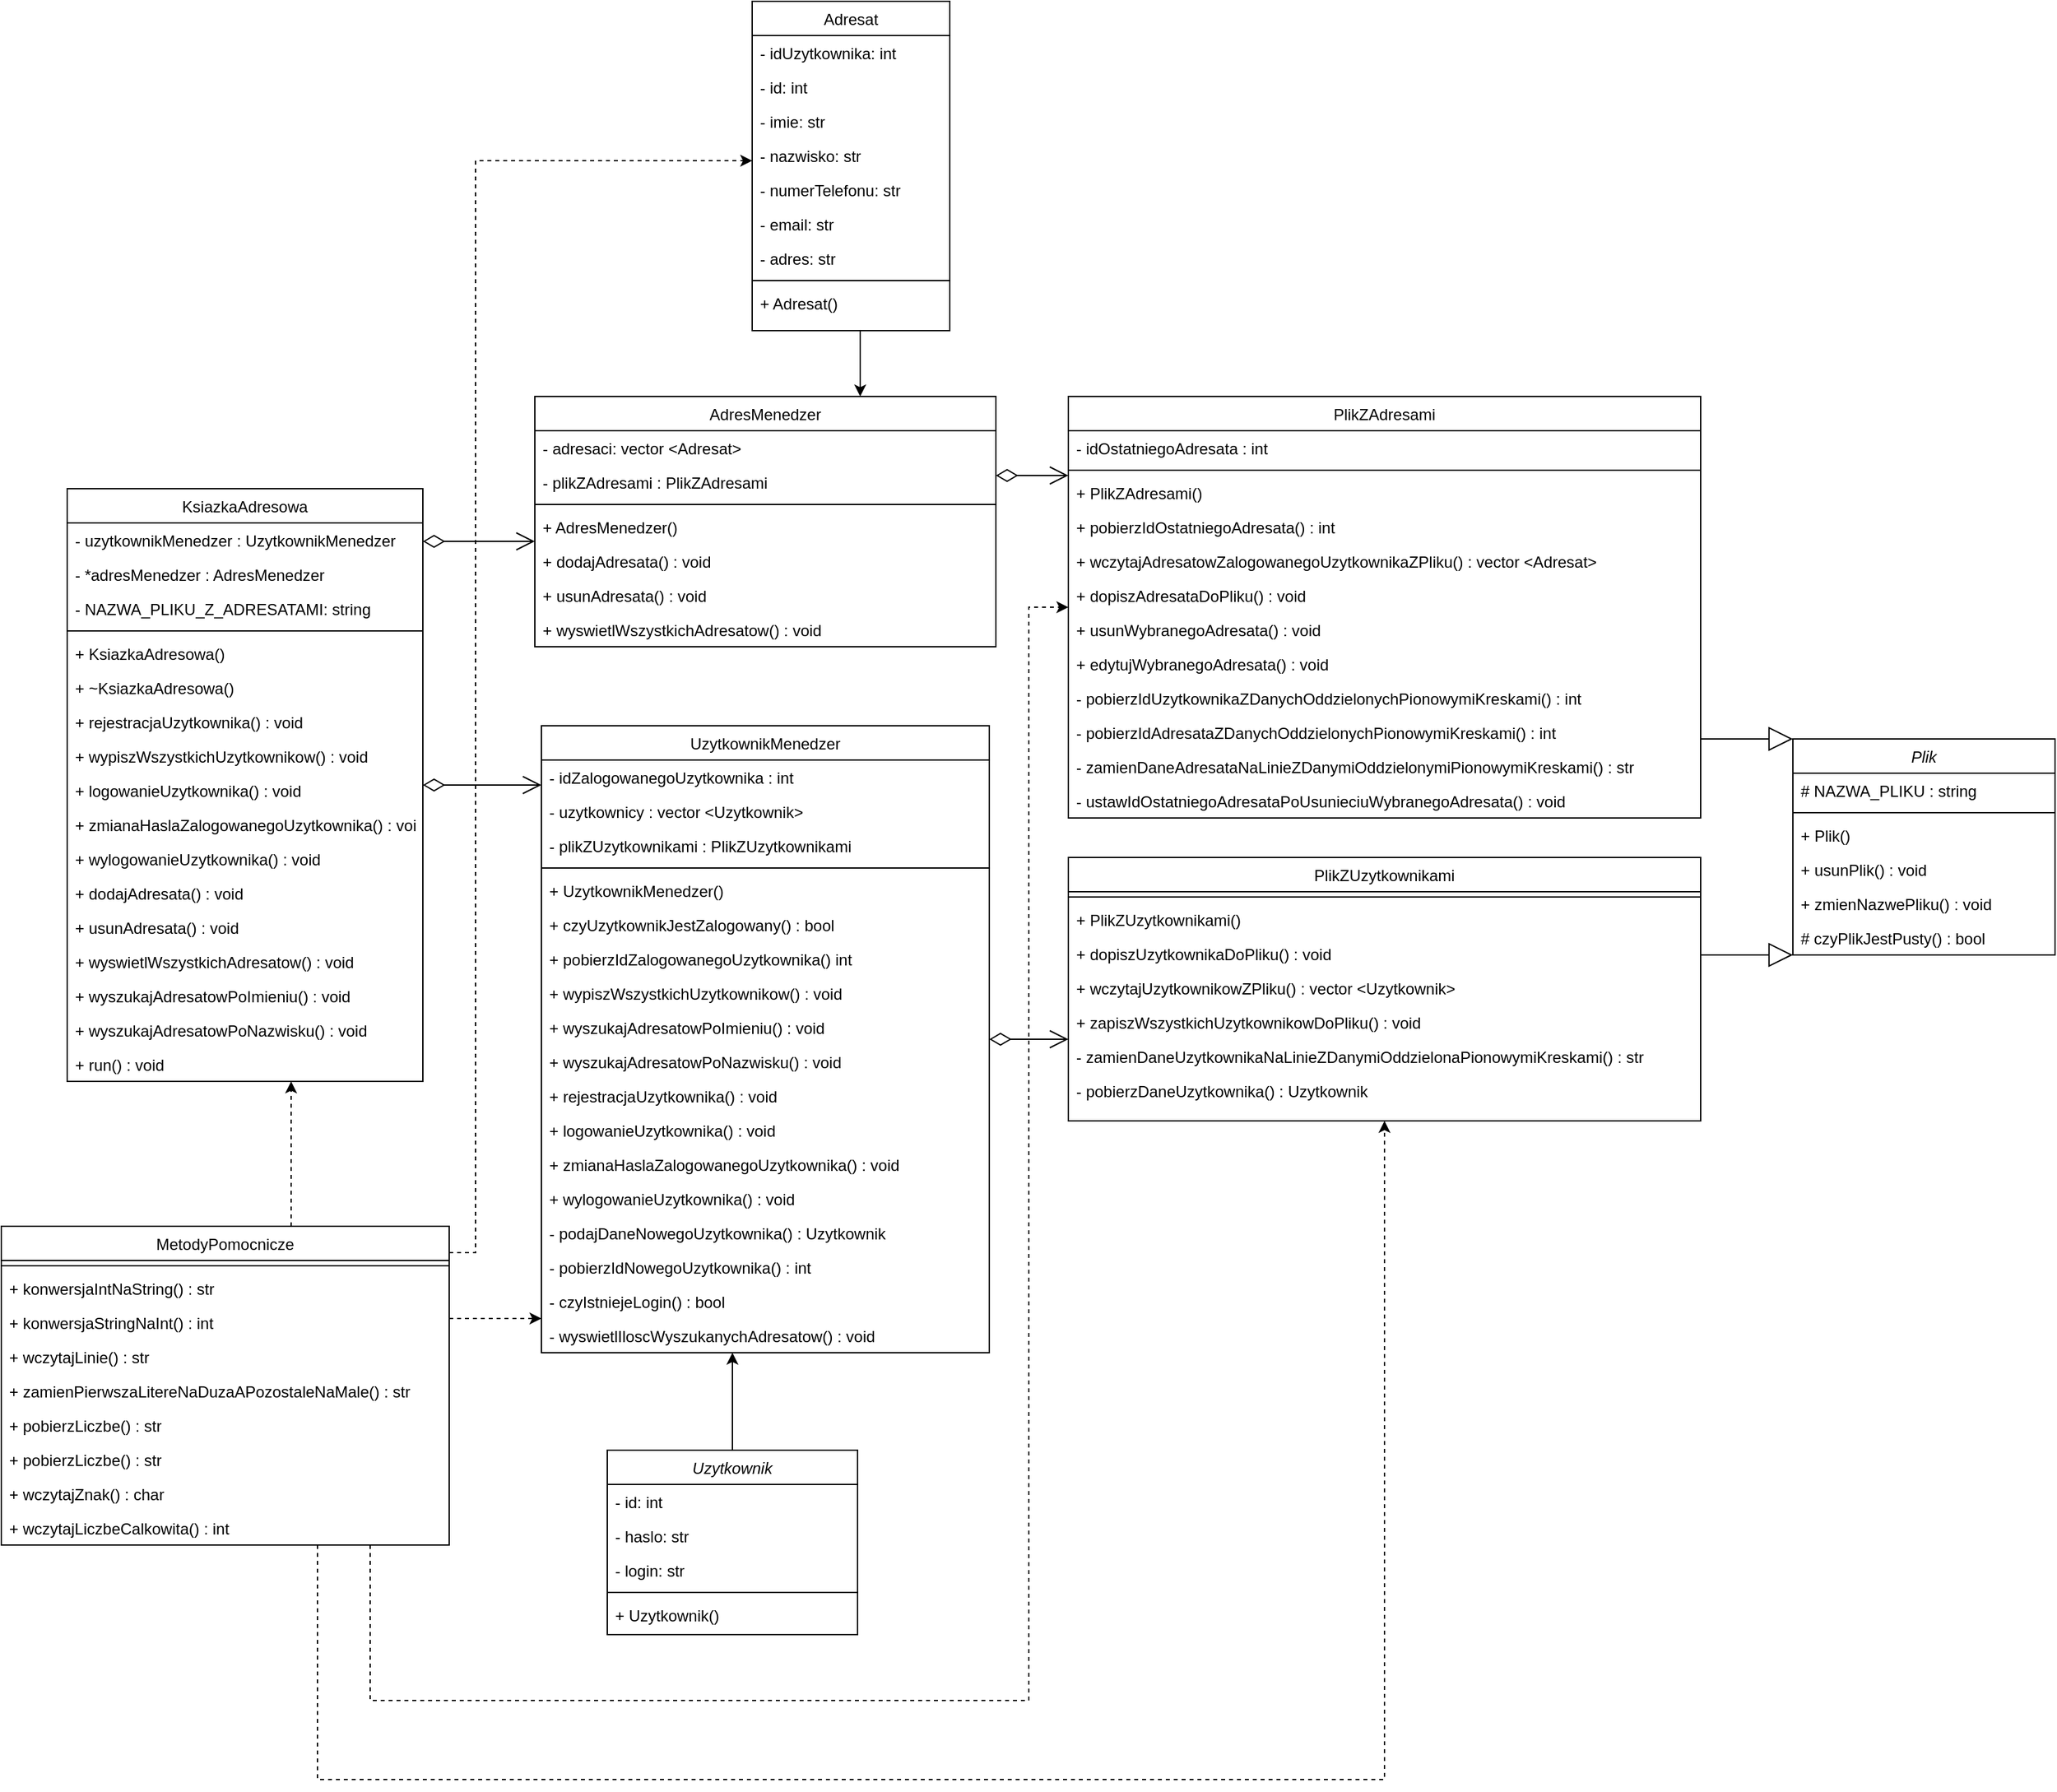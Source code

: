 <mxfile version="14.5.1" type="device"><diagram id="C5RBs43oDa-KdzZeNtuy" name="Page-1"><mxGraphModel dx="2374" dy="1174" grid="1" gridSize="10" guides="1" tooltips="1" connect="1" arrows="1" fold="1" page="1" pageScale="1" pageWidth="827" pageHeight="1169" math="0" shadow="0"><root><mxCell id="WIyWlLk6GJQsqaUBKTNV-0"/><mxCell id="WIyWlLk6GJQsqaUBKTNV-1" parent="WIyWlLk6GJQsqaUBKTNV-0"/><mxCell id="Km6GN2E5LRRyEJvWhzkC-21" value="UzytkownikMenedzer" style="swimlane;fontStyle=0;align=center;verticalAlign=top;childLayout=stackLayout;horizontal=1;startSize=26;horizontalStack=0;resizeParent=1;resizeLast=0;collapsible=1;marginBottom=0;rounded=0;shadow=0;strokeWidth=1;" parent="WIyWlLk6GJQsqaUBKTNV-1" vertex="1"><mxGeometry x="430" y="610" width="340" height="476" as="geometry"><mxRectangle x="230" y="140" width="160" height="26" as="alternateBounds"/></mxGeometry></mxCell><mxCell id="zkfFHV4jXpPFQw0GAbJ--1" value="- idZalogowanegoUzytkownika : int" style="text;align=left;verticalAlign=top;spacingLeft=4;spacingRight=4;overflow=hidden;rotatable=0;points=[[0,0.5],[1,0.5]];portConstraint=eastwest;" parent="Km6GN2E5LRRyEJvWhzkC-21" vertex="1"><mxGeometry y="26" width="340" height="26" as="geometry"/></mxCell><mxCell id="1iRT-LBFTpvdfOVooM7u-1" value="- uzytkownicy : vector &lt;Uzytkownik&gt;" style="text;align=left;verticalAlign=top;spacingLeft=4;spacingRight=4;overflow=hidden;rotatable=0;points=[[0,0.5],[1,0.5]];portConstraint=eastwest;rounded=0;shadow=0;html=0;" parent="Km6GN2E5LRRyEJvWhzkC-21" vertex="1"><mxGeometry y="52" width="340" height="26" as="geometry"/></mxCell><mxCell id="zkfFHV4jXpPFQw0GAbJ--3" value="- plikZUzytkownikami : PlikZUzytkownikami" style="text;align=left;verticalAlign=top;spacingLeft=4;spacingRight=4;overflow=hidden;rotatable=0;points=[[0,0.5],[1,0.5]];portConstraint=eastwest;rounded=0;shadow=0;html=0;" parent="Km6GN2E5LRRyEJvWhzkC-21" vertex="1"><mxGeometry y="78" width="340" height="26" as="geometry"/></mxCell><mxCell id="Km6GN2E5LRRyEJvWhzkC-25" value="" style="line;html=1;strokeWidth=1;align=left;verticalAlign=middle;spacingTop=-1;spacingLeft=3;spacingRight=3;rotatable=0;labelPosition=right;points=[];portConstraint=eastwest;" parent="Km6GN2E5LRRyEJvWhzkC-21" vertex="1"><mxGeometry y="104" width="340" height="8" as="geometry"/></mxCell><mxCell id="Lunw7o1wAbz_3K__9c-h-93" value="+ UzytkownikMenedzer()" style="text;align=left;verticalAlign=top;spacingLeft=4;spacingRight=4;overflow=hidden;rotatable=0;points=[[0,0.5],[1,0.5]];portConstraint=eastwest;" parent="Km6GN2E5LRRyEJvWhzkC-21" vertex="1"><mxGeometry y="112" width="340" height="26" as="geometry"/></mxCell><mxCell id="zkfFHV4jXpPFQw0GAbJ--5" value="+ czyUzytkownikJestZalogowany() : bool" style="text;align=left;verticalAlign=top;spacingLeft=4;spacingRight=4;overflow=hidden;rotatable=0;points=[[0,0.5],[1,0.5]];portConstraint=eastwest;" parent="Km6GN2E5LRRyEJvWhzkC-21" vertex="1"><mxGeometry y="138" width="340" height="26" as="geometry"/></mxCell><mxCell id="1iRT-LBFTpvdfOVooM7u-2" value="+ pobierzIdZalogowanegoUzytkownika() int" style="text;align=left;verticalAlign=top;spacingLeft=4;spacingRight=4;overflow=hidden;rotatable=0;points=[[0,0.5],[1,0.5]];portConstraint=eastwest;" parent="Km6GN2E5LRRyEJvWhzkC-21" vertex="1"><mxGeometry y="164" width="340" height="26" as="geometry"/></mxCell><mxCell id="Km6GN2E5LRRyEJvWhzkC-59" value="+ wypiszWszystkichUzytkownikow() : void" style="text;align=left;verticalAlign=top;spacingLeft=4;spacingRight=4;overflow=hidden;rotatable=0;points=[[0,0.5],[1,0.5]];portConstraint=eastwest;" parent="Km6GN2E5LRRyEJvWhzkC-21" vertex="1"><mxGeometry y="190" width="340" height="26" as="geometry"/></mxCell><mxCell id="kF9rCn7VRO3n5LcqnvVD-11" value="+ wyszukajAdresatowPoImieniu() : void" style="text;align=left;verticalAlign=top;spacingLeft=4;spacingRight=4;overflow=hidden;rotatable=0;points=[[0,0.5],[1,0.5]];portConstraint=eastwest;" parent="Km6GN2E5LRRyEJvWhzkC-21" vertex="1"><mxGeometry y="216" width="340" height="26" as="geometry"/></mxCell><mxCell id="kF9rCn7VRO3n5LcqnvVD-12" value="+ wyszukajAdresatowPoNazwisku() : void" style="text;align=left;verticalAlign=top;spacingLeft=4;spacingRight=4;overflow=hidden;rotatable=0;points=[[0,0.5],[1,0.5]];portConstraint=eastwest;" parent="Km6GN2E5LRRyEJvWhzkC-21" vertex="1"><mxGeometry y="242" width="340" height="26" as="geometry"/></mxCell><mxCell id="Lunw7o1wAbz_3K__9c-h-12" value="+ rejestracjaUzytkownika() : void" style="text;align=left;verticalAlign=top;spacingLeft=4;spacingRight=4;overflow=hidden;rotatable=0;points=[[0,0.5],[1,0.5]];portConstraint=eastwest;" parent="Km6GN2E5LRRyEJvWhzkC-21" vertex="1"><mxGeometry y="268" width="340" height="26" as="geometry"/></mxCell><mxCell id="Lunw7o1wAbz_3K__9c-h-13" value="+ logowanieUzytkownika() : void" style="text;align=left;verticalAlign=top;spacingLeft=4;spacingRight=4;overflow=hidden;rotatable=0;points=[[0,0.5],[1,0.5]];portConstraint=eastwest;" parent="Km6GN2E5LRRyEJvWhzkC-21" vertex="1"><mxGeometry y="294" width="340" height="26" as="geometry"/></mxCell><mxCell id="Lunw7o1wAbz_3K__9c-h-14" value="+ zmianaHaslaZalogowanegoUzytkownika() : void" style="text;align=left;verticalAlign=top;spacingLeft=4;spacingRight=4;overflow=hidden;rotatable=0;points=[[0,0.5],[1,0.5]];portConstraint=eastwest;" parent="Km6GN2E5LRRyEJvWhzkC-21" vertex="1"><mxGeometry y="320" width="340" height="26" as="geometry"/></mxCell><mxCell id="kF9rCn7VRO3n5LcqnvVD-8" value="+ wylogowanieUzytkownika() : void" style="text;align=left;verticalAlign=top;spacingLeft=4;spacingRight=4;overflow=hidden;rotatable=0;points=[[0,0.5],[1,0.5]];portConstraint=eastwest;" parent="Km6GN2E5LRRyEJvWhzkC-21" vertex="1"><mxGeometry y="346" width="340" height="26" as="geometry"/></mxCell><mxCell id="Km6GN2E5LRRyEJvWhzkC-12" value="- podajDaneNowegoUzytkownika() : Uzytkownik" style="text;align=left;verticalAlign=top;spacingLeft=4;spacingRight=4;overflow=hidden;rotatable=0;points=[[0,0.5],[1,0.5]];portConstraint=eastwest;" parent="Km6GN2E5LRRyEJvWhzkC-21" vertex="1"><mxGeometry y="372" width="340" height="26" as="geometry"/></mxCell><mxCell id="Km6GN2E5LRRyEJvWhzkC-13" value="- pobierzIdNowegoUzytkownika() : int" style="text;align=left;verticalAlign=top;spacingLeft=4;spacingRight=4;overflow=hidden;rotatable=0;points=[[0,0.5],[1,0.5]];portConstraint=eastwest;" parent="Km6GN2E5LRRyEJvWhzkC-21" vertex="1"><mxGeometry y="398" width="340" height="26" as="geometry"/></mxCell><mxCell id="kF9rCn7VRO3n5LcqnvVD-13" value="- czyIstniejeLogin() : bool" style="text;align=left;verticalAlign=top;spacingLeft=4;spacingRight=4;overflow=hidden;rotatable=0;points=[[0,0.5],[1,0.5]];portConstraint=eastwest;" parent="Km6GN2E5LRRyEJvWhzkC-21" vertex="1"><mxGeometry y="424" width="340" height="26" as="geometry"/></mxCell><mxCell id="Km6GN2E5LRRyEJvWhzkC-15" value="- wyswietlIloscWyszukanychAdresatow() : void" style="text;align=left;verticalAlign=top;spacingLeft=4;spacingRight=4;overflow=hidden;rotatable=0;points=[[0,0.5],[1,0.5]];portConstraint=eastwest;" parent="Km6GN2E5LRRyEJvWhzkC-21" vertex="1"><mxGeometry y="450" width="340" height="26" as="geometry"/></mxCell><mxCell id="Km6GN2E5LRRyEJvWhzkC-27" value="Plik" style="swimlane;fontStyle=2;align=center;verticalAlign=top;childLayout=stackLayout;horizontal=1;startSize=26;horizontalStack=0;resizeParent=1;resizeLast=0;collapsible=1;marginBottom=0;rounded=0;shadow=0;strokeWidth=1;" parent="WIyWlLk6GJQsqaUBKTNV-1" vertex="1"><mxGeometry x="1380" y="620" width="199" height="164" as="geometry"><mxRectangle x="230" y="140" width="160" height="26" as="alternateBounds"/></mxGeometry></mxCell><mxCell id="Km6GN2E5LRRyEJvWhzkC-56" value="# NAZWA_PLIKU : string" style="text;align=left;verticalAlign=top;spacingLeft=4;spacingRight=4;overflow=hidden;rotatable=0;points=[[0,0.5],[1,0.5]];portConstraint=eastwest;rounded=0;shadow=0;html=0;" parent="Km6GN2E5LRRyEJvWhzkC-27" vertex="1"><mxGeometry y="26" width="199" height="26" as="geometry"/></mxCell><mxCell id="Km6GN2E5LRRyEJvWhzkC-31" value="" style="line;html=1;strokeWidth=1;align=left;verticalAlign=middle;spacingTop=-1;spacingLeft=3;spacingRight=3;rotatable=0;labelPosition=right;points=[];portConstraint=eastwest;" parent="Km6GN2E5LRRyEJvWhzkC-27" vertex="1"><mxGeometry y="52" width="199" height="8" as="geometry"/></mxCell><mxCell id="kF9rCn7VRO3n5LcqnvVD-1" value="+ Plik()" style="text;align=left;verticalAlign=top;spacingLeft=4;spacingRight=4;overflow=hidden;rotatable=0;points=[[0,0.5],[1,0.5]];portConstraint=eastwest;" parent="Km6GN2E5LRRyEJvWhzkC-27" vertex="1"><mxGeometry y="60" width="199" height="26" as="geometry"/></mxCell><mxCell id="kF9rCn7VRO3n5LcqnvVD-2" value="+ usunPlik() : void" style="text;align=left;verticalAlign=top;spacingLeft=4;spacingRight=4;overflow=hidden;rotatable=0;points=[[0,0.5],[1,0.5]];portConstraint=eastwest;" parent="Km6GN2E5LRRyEJvWhzkC-27" vertex="1"><mxGeometry y="86" width="199" height="26" as="geometry"/></mxCell><mxCell id="Km6GN2E5LRRyEJvWhzkC-57" value="+ zmienNazwePliku() : void" style="text;align=left;verticalAlign=top;spacingLeft=4;spacingRight=4;overflow=hidden;rotatable=0;points=[[0,0.5],[1,0.5]];portConstraint=eastwest;" parent="Km6GN2E5LRRyEJvWhzkC-27" vertex="1"><mxGeometry y="112" width="199" height="26" as="geometry"/></mxCell><mxCell id="Km6GN2E5LRRyEJvWhzkC-41" value="# czyPlikJestPusty() : bool" style="text;align=left;verticalAlign=top;spacingLeft=4;spacingRight=4;overflow=hidden;rotatable=0;points=[[0,0.5],[1,0.5]];portConstraint=eastwest;" parent="Km6GN2E5LRRyEJvWhzkC-27" vertex="1"><mxGeometry y="138" width="199" height="26" as="geometry"/></mxCell><mxCell id="Ojc5y2lK_TbCus5i4uEz-4" style="edgeStyle=orthogonalEdgeStyle;rounded=0;orthogonalLoop=1;jettySize=auto;html=1;dashed=1;" edge="1" parent="WIyWlLk6GJQsqaUBKTNV-1" source="Km6GN2E5LRRyEJvWhzkC-42" target="qHIXSiEzlKvsuPL75TdC-15"><mxGeometry relative="1" as="geometry"><Array as="points"><mxPoint x="380" y="1010"/><mxPoint x="380" y="181"/></Array></mxGeometry></mxCell><mxCell id="Km6GN2E5LRRyEJvWhzkC-42" value="MetodyPomocnicze" style="swimlane;fontStyle=0;align=center;verticalAlign=top;childLayout=stackLayout;horizontal=1;startSize=26;horizontalStack=0;resizeParent=1;resizeLast=0;collapsible=1;marginBottom=0;rounded=0;shadow=0;strokeWidth=1;" parent="WIyWlLk6GJQsqaUBKTNV-1" vertex="1"><mxGeometry x="20" y="990" width="340" height="242" as="geometry"><mxRectangle x="230" y="140" width="160" height="26" as="alternateBounds"/></mxGeometry></mxCell><mxCell id="Km6GN2E5LRRyEJvWhzkC-45" value="" style="line;html=1;strokeWidth=1;align=left;verticalAlign=middle;spacingTop=-1;spacingLeft=3;spacingRight=3;rotatable=0;labelPosition=right;points=[];portConstraint=eastwest;" parent="Km6GN2E5LRRyEJvWhzkC-42" vertex="1"><mxGeometry y="26" width="340" height="8" as="geometry"/></mxCell><mxCell id="Lunw7o1wAbz_3K__9c-h-15" value="+ konwersjaIntNaString() : str" style="text;align=left;verticalAlign=top;spacingLeft=4;spacingRight=4;overflow=hidden;rotatable=0;points=[[0,0.5],[1,0.5]];portConstraint=eastwest;" parent="Km6GN2E5LRRyEJvWhzkC-42" vertex="1"><mxGeometry y="34" width="340" height="26" as="geometry"/></mxCell><mxCell id="Lunw7o1wAbz_3K__9c-h-81" value="+ konwersjaStringNaInt() : int" style="text;align=left;verticalAlign=top;spacingLeft=4;spacingRight=4;overflow=hidden;rotatable=0;points=[[0,0.5],[1,0.5]];portConstraint=eastwest;" parent="Km6GN2E5LRRyEJvWhzkC-42" vertex="1"><mxGeometry y="60" width="340" height="26" as="geometry"/></mxCell><mxCell id="Lunw7o1wAbz_3K__9c-h-76" value="+ wczytajLinie() : str" style="text;align=left;verticalAlign=top;spacingLeft=4;spacingRight=4;overflow=hidden;rotatable=0;points=[[0,0.5],[1,0.5]];portConstraint=eastwest;" parent="Km6GN2E5LRRyEJvWhzkC-42" vertex="1"><mxGeometry y="86" width="340" height="26" as="geometry"/></mxCell><mxCell id="Km6GN2E5LRRyEJvWhzkC-48" value="+ zamienPierwszaLitereNaDuzaAPozostaleNaMale() : str" style="text;align=left;verticalAlign=top;spacingLeft=4;spacingRight=4;overflow=hidden;rotatable=0;points=[[0,0.5],[1,0.5]];portConstraint=eastwest;" parent="Km6GN2E5LRRyEJvWhzkC-42" vertex="1"><mxGeometry y="112" width="340" height="26" as="geometry"/></mxCell><mxCell id="7r7EhOVlnwLeMN21kyNM-0" value="+ pobierzLiczbe() : str" style="text;align=left;verticalAlign=top;spacingLeft=4;spacingRight=4;overflow=hidden;rotatable=0;points=[[0,0.5],[1,0.5]];portConstraint=eastwest;" parent="Km6GN2E5LRRyEJvWhzkC-42" vertex="1"><mxGeometry y="138" width="340" height="26" as="geometry"/></mxCell><mxCell id="Lunw7o1wAbz_3K__9c-h-77" value="+ pobierzLiczbe() : str" style="text;align=left;verticalAlign=top;spacingLeft=4;spacingRight=4;overflow=hidden;rotatable=0;points=[[0,0.5],[1,0.5]];portConstraint=eastwest;" parent="Km6GN2E5LRRyEJvWhzkC-42" vertex="1"><mxGeometry y="164" width="340" height="26" as="geometry"/></mxCell><mxCell id="kF9rCn7VRO3n5LcqnvVD-0" value="+ wczytajZnak() : char" style="text;align=left;verticalAlign=top;spacingLeft=4;spacingRight=4;overflow=hidden;rotatable=0;points=[[0,0.5],[1,0.5]];portConstraint=eastwest;" parent="Km6GN2E5LRRyEJvWhzkC-42" vertex="1"><mxGeometry y="190" width="340" height="26" as="geometry"/></mxCell><mxCell id="7r7EhOVlnwLeMN21kyNM-1" value="+ wczytajLiczbeCalkowita() : int" style="text;align=left;verticalAlign=top;spacingLeft=4;spacingRight=4;overflow=hidden;rotatable=0;points=[[0,0.5],[1,0.5]];portConstraint=eastwest;" parent="Km6GN2E5LRRyEJvWhzkC-42" vertex="1"><mxGeometry y="216" width="340" height="26" as="geometry"/></mxCell><mxCell id="Lunw7o1wAbz_3K__9c-h-19" value="PlikZUzytkownikami" style="swimlane;fontStyle=0;align=center;verticalAlign=top;childLayout=stackLayout;horizontal=1;startSize=26;horizontalStack=0;resizeParent=1;resizeLast=0;collapsible=1;marginBottom=0;rounded=0;shadow=0;strokeWidth=1;" parent="WIyWlLk6GJQsqaUBKTNV-1" vertex="1"><mxGeometry x="830" y="710" width="480" height="200" as="geometry"><mxRectangle x="230" y="140" width="160" height="26" as="alternateBounds"/></mxGeometry></mxCell><mxCell id="Lunw7o1wAbz_3K__9c-h-21" value="" style="line;html=1;strokeWidth=1;align=left;verticalAlign=middle;spacingTop=-1;spacingLeft=3;spacingRight=3;rotatable=0;labelPosition=right;points=[];portConstraint=eastwest;" parent="Lunw7o1wAbz_3K__9c-h-19" vertex="1"><mxGeometry y="26" width="480" height="8" as="geometry"/></mxCell><mxCell id="Lunw7o1wAbz_3K__9c-h-22" value="+ PlikZUzytkownikami()" style="text;align=left;verticalAlign=top;spacingLeft=4;spacingRight=4;overflow=hidden;rotatable=0;points=[[0,0.5],[1,0.5]];portConstraint=eastwest;" parent="Lunw7o1wAbz_3K__9c-h-19" vertex="1"><mxGeometry y="34" width="480" height="26" as="geometry"/></mxCell><mxCell id="Lunw7o1wAbz_3K__9c-h-23" value="+ dopiszUzytkownikaDoPliku() : void" style="text;align=left;verticalAlign=top;spacingLeft=4;spacingRight=4;overflow=hidden;rotatable=0;points=[[0,0.5],[1,0.5]];portConstraint=eastwest;" parent="Lunw7o1wAbz_3K__9c-h-19" vertex="1"><mxGeometry y="60" width="480" height="26" as="geometry"/></mxCell><mxCell id="Lunw7o1wAbz_3K__9c-h-24" value="+ wczytajUzytkownikowZPliku() : vector &lt;Uzytkownik&gt;" style="text;align=left;verticalAlign=top;spacingLeft=4;spacingRight=4;overflow=hidden;rotatable=0;points=[[0,0.5],[1,0.5]];portConstraint=eastwest;" parent="Lunw7o1wAbz_3K__9c-h-19" vertex="1"><mxGeometry y="86" width="480" height="26" as="geometry"/></mxCell><mxCell id="Lunw7o1wAbz_3K__9c-h-25" value="+ zapiszWszystkichUzytkownikowDoPliku() : void" style="text;align=left;verticalAlign=top;spacingLeft=4;spacingRight=4;overflow=hidden;rotatable=0;points=[[0,0.5],[1,0.5]];portConstraint=eastwest;" parent="Lunw7o1wAbz_3K__9c-h-19" vertex="1"><mxGeometry y="112" width="480" height="26" as="geometry"/></mxCell><mxCell id="Lunw7o1wAbz_3K__9c-h-27" value="- zamienDaneUzytkownikaNaLinieZDanymiOddzielonaPionowymiKreskami() : str" style="text;align=left;verticalAlign=top;spacingLeft=4;spacingRight=4;overflow=hidden;rotatable=0;points=[[0,0.5],[1,0.5]];portConstraint=eastwest;" parent="Lunw7o1wAbz_3K__9c-h-19" vertex="1"><mxGeometry y="138" width="480" height="26" as="geometry"/></mxCell><mxCell id="Lunw7o1wAbz_3K__9c-h-28" value="- pobierzDaneUzytkownika() : Uzytkownik" style="text;align=left;verticalAlign=top;spacingLeft=4;spacingRight=4;overflow=hidden;rotatable=0;points=[[0,0.5],[1,0.5]];portConstraint=eastwest;" parent="Lunw7o1wAbz_3K__9c-h-19" vertex="1"><mxGeometry y="164" width="480" height="26" as="geometry"/></mxCell><mxCell id="Lunw7o1wAbz_3K__9c-h-30" value="" style="endArrow=block;endSize=16;endFill=0;html=1;rounded=0;edgeStyle=elbowEdgeStyle;" parent="WIyWlLk6GJQsqaUBKTNV-1" source="Lunw7o1wAbz_3K__9c-h-19" target="Km6GN2E5LRRyEJvWhzkC-27" edge="1"><mxGeometry width="160" relative="1" as="geometry"><mxPoint x="500" y="690" as="sourcePoint"/><mxPoint x="660" y="690" as="targetPoint"/><mxPoint as="offset"/><Array as="points"><mxPoint x="1510" y="740"/><mxPoint x="1340" y="830"/></Array></mxGeometry></mxCell><mxCell id="Lunw7o1wAbz_3K__9c-h-33" value="PlikZAdresami" style="swimlane;fontStyle=0;align=center;verticalAlign=top;childLayout=stackLayout;horizontal=1;startSize=26;horizontalStack=0;resizeParent=1;resizeLast=0;collapsible=1;marginBottom=0;rounded=0;shadow=0;strokeWidth=1;" parent="WIyWlLk6GJQsqaUBKTNV-1" vertex="1"><mxGeometry x="830" y="360" width="480" height="320" as="geometry"><mxRectangle x="230" y="140" width="160" height="26" as="alternateBounds"/></mxGeometry></mxCell><mxCell id="Lunw7o1wAbz_3K__9c-h-82" value="- idOstatniegoAdresata : int" style="text;align=left;verticalAlign=top;spacingLeft=4;spacingRight=4;overflow=hidden;rotatable=0;points=[[0,0.5],[1,0.5]];portConstraint=eastwest;" parent="Lunw7o1wAbz_3K__9c-h-33" vertex="1"><mxGeometry y="26" width="480" height="26" as="geometry"/></mxCell><mxCell id="Lunw7o1wAbz_3K__9c-h-34" value="" style="line;html=1;strokeWidth=1;align=left;verticalAlign=middle;spacingTop=-1;spacingLeft=3;spacingRight=3;rotatable=0;labelPosition=right;points=[];portConstraint=eastwest;" parent="Lunw7o1wAbz_3K__9c-h-33" vertex="1"><mxGeometry y="52" width="480" height="8" as="geometry"/></mxCell><mxCell id="Lunw7o1wAbz_3K__9c-h-86" value="+ PlikZAdresami()" style="text;align=left;verticalAlign=top;spacingLeft=4;spacingRight=4;overflow=hidden;rotatable=0;points=[[0,0.5],[1,0.5]];portConstraint=eastwest;" parent="Lunw7o1wAbz_3K__9c-h-33" vertex="1"><mxGeometry y="60" width="480" height="26" as="geometry"/></mxCell><mxCell id="Lunw7o1wAbz_3K__9c-h-78" value="+ pobierzIdOstatniegoAdresata() : int" style="text;align=left;verticalAlign=top;spacingLeft=4;spacingRight=4;overflow=hidden;rotatable=0;points=[[0,0.5],[1,0.5]];portConstraint=eastwest;" parent="Lunw7o1wAbz_3K__9c-h-33" vertex="1"><mxGeometry y="86" width="480" height="26" as="geometry"/></mxCell><mxCell id="Lunw7o1wAbz_3K__9c-h-87" value="+ wczytajAdresatowZalogowanegoUzytkownikaZPliku() : vector &lt;Adresat&gt;" style="text;align=left;verticalAlign=top;spacingLeft=4;spacingRight=4;overflow=hidden;rotatable=0;points=[[0,0.5],[1,0.5]];portConstraint=eastwest;" parent="Lunw7o1wAbz_3K__9c-h-33" vertex="1"><mxGeometry y="112" width="480" height="26" as="geometry"/></mxCell><mxCell id="kF9rCn7VRO3n5LcqnvVD-3" value="+ dopiszAdresataDoPliku() : void" style="text;align=left;verticalAlign=top;spacingLeft=4;spacingRight=4;overflow=hidden;rotatable=0;points=[[0,0.5],[1,0.5]];portConstraint=eastwest;" parent="Lunw7o1wAbz_3K__9c-h-33" vertex="1"><mxGeometry y="138" width="480" height="26" as="geometry"/></mxCell><mxCell id="kF9rCn7VRO3n5LcqnvVD-4" value="+ usunWybranegoAdresata() : void" style="text;align=left;verticalAlign=top;spacingLeft=4;spacingRight=4;overflow=hidden;rotatable=0;points=[[0,0.5],[1,0.5]];portConstraint=eastwest;" parent="Lunw7o1wAbz_3K__9c-h-33" vertex="1"><mxGeometry y="164" width="480" height="26" as="geometry"/></mxCell><mxCell id="Lunw7o1wAbz_3K__9c-h-84" value="+ edytujWybranegoAdresata() : void" style="text;align=left;verticalAlign=top;spacingLeft=4;spacingRight=4;overflow=hidden;rotatable=0;points=[[0,0.5],[1,0.5]];portConstraint=eastwest;" parent="Lunw7o1wAbz_3K__9c-h-33" vertex="1"><mxGeometry y="190" width="480" height="26" as="geometry"/></mxCell><mxCell id="Lunw7o1wAbz_3K__9c-h-80" value="- pobierzIdUzytkownikaZDanychOddzielonychPionowymiKreskami() : int" style="text;align=left;verticalAlign=top;spacingLeft=4;spacingRight=4;overflow=hidden;rotatable=0;points=[[0,0.5],[1,0.5]];portConstraint=eastwest;" parent="Lunw7o1wAbz_3K__9c-h-33" vertex="1"><mxGeometry y="216" width="480" height="26" as="geometry"/></mxCell><mxCell id="Lunw7o1wAbz_3K__9c-h-85" value="- pobierzIdAdresataZDanychOddzielonychPionowymiKreskami() : int" style="text;align=left;verticalAlign=top;spacingLeft=4;spacingRight=4;overflow=hidden;rotatable=0;points=[[0,0.5],[1,0.5]];portConstraint=eastwest;" parent="Lunw7o1wAbz_3K__9c-h-33" vertex="1"><mxGeometry y="242" width="480" height="26" as="geometry"/></mxCell><mxCell id="kF9rCn7VRO3n5LcqnvVD-7" value="- zamienDaneAdresataNaLinieZDanymiOddzielonymiPionowymiKreskami() : str" style="text;align=left;verticalAlign=top;spacingLeft=4;spacingRight=4;overflow=hidden;rotatable=0;points=[[0,0.5],[1,0.5]];portConstraint=eastwest;" parent="Lunw7o1wAbz_3K__9c-h-33" vertex="1"><mxGeometry y="268" width="480" height="26" as="geometry"/></mxCell><mxCell id="Lunw7o1wAbz_3K__9c-h-72" value="- ustawIdOstatniegoAdresataPoUsunieciuWybranegoAdresata() : void" style="text;align=left;verticalAlign=top;spacingLeft=4;spacingRight=4;overflow=hidden;rotatable=0;points=[[0,0.5],[1,0.5]];portConstraint=eastwest;" parent="Lunw7o1wAbz_3K__9c-h-33" vertex="1"><mxGeometry y="294" width="480" height="26" as="geometry"/></mxCell><mxCell id="Lunw7o1wAbz_3K__9c-h-41" value="" style="endArrow=block;endSize=16;endFill=0;html=1;rounded=0;edgeStyle=elbowEdgeStyle;" parent="WIyWlLk6GJQsqaUBKTNV-1" source="Lunw7o1wAbz_3K__9c-h-33" target="Km6GN2E5LRRyEJvWhzkC-27" edge="1"><mxGeometry width="160" relative="1" as="geometry"><mxPoint x="1000.587" y="671" as="sourcePoint"/><mxPoint x="1000.587" y="590" as="targetPoint"/><mxPoint as="offset"/><Array as="points"><mxPoint x="1530" y="650"/></Array></mxGeometry></mxCell><mxCell id="Lunw7o1wAbz_3K__9c-h-56" value="AdresMenedzer" style="swimlane;fontStyle=0;align=center;verticalAlign=top;childLayout=stackLayout;horizontal=1;startSize=26;horizontalStack=0;resizeParent=1;resizeLast=0;collapsible=1;marginBottom=0;rounded=0;shadow=0;strokeWidth=1;" parent="WIyWlLk6GJQsqaUBKTNV-1" vertex="1"><mxGeometry x="425" y="360" width="350" height="190" as="geometry"><mxRectangle x="230" y="140" width="160" height="26" as="alternateBounds"/></mxGeometry></mxCell><mxCell id="Lunw7o1wAbz_3K__9c-h-73" value="- adresaci: vector &lt;Adresat&gt;" style="text;align=left;verticalAlign=top;spacingLeft=4;spacingRight=4;overflow=hidden;rotatable=0;points=[[0,0.5],[1,0.5]];portConstraint=eastwest;rounded=0;shadow=0;html=0;" parent="Lunw7o1wAbz_3K__9c-h-56" vertex="1"><mxGeometry y="26" width="350" height="26" as="geometry"/></mxCell><mxCell id="Lunw7o1wAbz_3K__9c-h-59" value="- plikZAdresami : PlikZAdresami" style="text;align=left;verticalAlign=top;spacingLeft=4;spacingRight=4;overflow=hidden;rotatable=0;points=[[0,0.5],[1,0.5]];portConstraint=eastwest;rounded=0;shadow=0;html=0;" parent="Lunw7o1wAbz_3K__9c-h-56" vertex="1"><mxGeometry y="52" width="350" height="26" as="geometry"/></mxCell><mxCell id="Lunw7o1wAbz_3K__9c-h-60" value="" style="line;html=1;strokeWidth=1;align=left;verticalAlign=middle;spacingTop=-1;spacingLeft=3;spacingRight=3;rotatable=0;labelPosition=right;points=[];portConstraint=eastwest;" parent="Lunw7o1wAbz_3K__9c-h-56" vertex="1"><mxGeometry y="78" width="350" height="8" as="geometry"/></mxCell><mxCell id="Lunw7o1wAbz_3K__9c-h-71" value="+ AdresMenedzer()" style="text;align=left;verticalAlign=top;spacingLeft=4;spacingRight=4;overflow=hidden;rotatable=0;points=[[0,0.5],[1,0.5]];portConstraint=eastwest;" parent="Lunw7o1wAbz_3K__9c-h-56" vertex="1"><mxGeometry y="86" width="350" height="26" as="geometry"/></mxCell><mxCell id="kF9rCn7VRO3n5LcqnvVD-5" value="+ dodajAdresata() : void" style="text;align=left;verticalAlign=top;spacingLeft=4;spacingRight=4;overflow=hidden;rotatable=0;points=[[0,0.5],[1,0.5]];portConstraint=eastwest;" parent="Lunw7o1wAbz_3K__9c-h-56" vertex="1"><mxGeometry y="112" width="350" height="26" as="geometry"/></mxCell><mxCell id="Lunw7o1wAbz_3K__9c-h-92" value="+ usunAdresata() : void" style="text;align=left;verticalAlign=top;spacingLeft=4;spacingRight=4;overflow=hidden;rotatable=0;points=[[0,0.5],[1,0.5]];portConstraint=eastwest;" parent="Lunw7o1wAbz_3K__9c-h-56" vertex="1"><mxGeometry y="138" width="350" height="26" as="geometry"/></mxCell><mxCell id="Lunw7o1wAbz_3K__9c-h-61" value="+ wyswietlWszystkichAdresatow() : void" style="text;align=left;verticalAlign=top;spacingLeft=4;spacingRight=4;overflow=hidden;rotatable=0;points=[[0,0.5],[1,0.5]];portConstraint=eastwest;" parent="Lunw7o1wAbz_3K__9c-h-56" vertex="1"><mxGeometry y="164" width="350" height="26" as="geometry"/></mxCell><mxCell id="qHIXSiEzlKvsuPL75TdC-0" value="KsiazkaAdresowa" style="swimlane;fontStyle=0;align=center;verticalAlign=top;childLayout=stackLayout;horizontal=1;startSize=26;horizontalStack=0;resizeParent=1;resizeLast=0;collapsible=1;marginBottom=0;rounded=0;shadow=0;strokeWidth=1;" parent="WIyWlLk6GJQsqaUBKTNV-1" vertex="1"><mxGeometry x="70" y="430" width="270" height="450" as="geometry"><mxRectangle x="230" y="140" width="160" height="26" as="alternateBounds"/></mxGeometry></mxCell><mxCell id="qHIXSiEzlKvsuPL75TdC-1" value="- uzytkownikMenedzer : UzytkownikMenedzer" style="text;align=left;verticalAlign=top;spacingLeft=4;spacingRight=4;overflow=hidden;rotatable=0;points=[[0,0.5],[1,0.5]];portConstraint=eastwest;rounded=0;shadow=0;html=0;" parent="qHIXSiEzlKvsuPL75TdC-0" vertex="1"><mxGeometry y="26" width="270" height="26" as="geometry"/></mxCell><mxCell id="qHIXSiEzlKvsuPL75TdC-2" value="- *adresMenedzer : AdresMenedzer " style="text;align=left;verticalAlign=top;spacingLeft=4;spacingRight=4;overflow=hidden;rotatable=0;points=[[0,0.5],[1,0.5]];portConstraint=eastwest;rounded=0;shadow=0;html=0;" parent="qHIXSiEzlKvsuPL75TdC-0" vertex="1"><mxGeometry y="52" width="270" height="26" as="geometry"/></mxCell><mxCell id="qHIXSiEzlKvsuPL75TdC-3" value="- NAZWA_PLIKU_Z_ADRESATAMI: string" style="text;align=left;verticalAlign=top;spacingLeft=4;spacingRight=4;overflow=hidden;rotatable=0;points=[[0,0.5],[1,0.5]];portConstraint=eastwest;rounded=0;shadow=0;html=0;" parent="qHIXSiEzlKvsuPL75TdC-0" vertex="1"><mxGeometry y="78" width="270" height="26" as="geometry"/></mxCell><mxCell id="qHIXSiEzlKvsuPL75TdC-4" value="" style="line;html=1;strokeWidth=1;align=left;verticalAlign=middle;spacingTop=-1;spacingLeft=3;spacingRight=3;rotatable=0;labelPosition=right;points=[];portConstraint=eastwest;" parent="qHIXSiEzlKvsuPL75TdC-0" vertex="1"><mxGeometry y="104" width="270" height="8" as="geometry"/></mxCell><mxCell id="qHIXSiEzlKvsuPL75TdC-5" value="+ KsiazkaAdresowa()" style="text;align=left;verticalAlign=top;spacingLeft=4;spacingRight=4;overflow=hidden;rotatable=0;points=[[0,0.5],[1,0.5]];portConstraint=eastwest;" parent="qHIXSiEzlKvsuPL75TdC-0" vertex="1"><mxGeometry y="112" width="270" height="26" as="geometry"/></mxCell><mxCell id="qHIXSiEzlKvsuPL75TdC-6" value="+ ~KsiazkaAdresowa()" style="text;align=left;verticalAlign=top;spacingLeft=4;spacingRight=4;overflow=hidden;rotatable=0;points=[[0,0.5],[1,0.5]];portConstraint=eastwest;" parent="qHIXSiEzlKvsuPL75TdC-0" vertex="1"><mxGeometry y="138" width="270" height="26" as="geometry"/></mxCell><mxCell id="qHIXSiEzlKvsuPL75TdC-7" value="+ rejestracjaUzytkownika() : void" style="text;align=left;verticalAlign=top;spacingLeft=4;spacingRight=4;overflow=hidden;rotatable=0;points=[[0,0.5],[1,0.5]];portConstraint=eastwest;" parent="qHIXSiEzlKvsuPL75TdC-0" vertex="1"><mxGeometry y="164" width="270" height="26" as="geometry"/></mxCell><mxCell id="qHIXSiEzlKvsuPL75TdC-8" value="+ wypiszWszystkichUzytkownikow() : void" style="text;align=left;verticalAlign=top;spacingLeft=4;spacingRight=4;overflow=hidden;rotatable=0;points=[[0,0.5],[1,0.5]];portConstraint=eastwest;" parent="qHIXSiEzlKvsuPL75TdC-0" vertex="1"><mxGeometry y="190" width="270" height="26" as="geometry"/></mxCell><mxCell id="qHIXSiEzlKvsuPL75TdC-9" value="+ logowanieUzytkownika() : void" style="text;align=left;verticalAlign=top;spacingLeft=4;spacingRight=4;overflow=hidden;rotatable=0;points=[[0,0.5],[1,0.5]];portConstraint=eastwest;" parent="qHIXSiEzlKvsuPL75TdC-0" vertex="1"><mxGeometry y="216" width="270" height="26" as="geometry"/></mxCell><mxCell id="qHIXSiEzlKvsuPL75TdC-10" value="+ zmianaHaslaZalogowanegoUzytkownika() : void" style="text;align=left;verticalAlign=top;spacingLeft=4;spacingRight=4;overflow=hidden;rotatable=0;points=[[0,0.5],[1,0.5]];portConstraint=eastwest;" parent="qHIXSiEzlKvsuPL75TdC-0" vertex="1"><mxGeometry y="242" width="270" height="26" as="geometry"/></mxCell><mxCell id="qHIXSiEzlKvsuPL75TdC-11" value="+ wylogowanieUzytkownika() : void" style="text;align=left;verticalAlign=top;spacingLeft=4;spacingRight=4;overflow=hidden;rotatable=0;points=[[0,0.5],[1,0.5]];portConstraint=eastwest;" parent="qHIXSiEzlKvsuPL75TdC-0" vertex="1"><mxGeometry y="268" width="270" height="26" as="geometry"/></mxCell><mxCell id="kF9rCn7VRO3n5LcqnvVD-6" value="+ dodajAdresata() : void" style="text;align=left;verticalAlign=top;spacingLeft=4;spacingRight=4;overflow=hidden;rotatable=0;points=[[0,0.5],[1,0.5]];portConstraint=eastwest;" parent="qHIXSiEzlKvsuPL75TdC-0" vertex="1"><mxGeometry y="294" width="270" height="26" as="geometry"/></mxCell><mxCell id="qHIXSiEzlKvsuPL75TdC-12" value="+ usunAdresata() : void" style="text;align=left;verticalAlign=top;spacingLeft=4;spacingRight=4;overflow=hidden;rotatable=0;points=[[0,0.5],[1,0.5]];portConstraint=eastwest;" parent="qHIXSiEzlKvsuPL75TdC-0" vertex="1"><mxGeometry y="320" width="270" height="26" as="geometry"/></mxCell><mxCell id="kF9rCn7VRO3n5LcqnvVD-9" value="+ wyswietlWszystkichAdresatow() : void" style="text;align=left;verticalAlign=top;spacingLeft=4;spacingRight=4;overflow=hidden;rotatable=0;points=[[0,0.5],[1,0.5]];portConstraint=eastwest;" parent="qHIXSiEzlKvsuPL75TdC-0" vertex="1"><mxGeometry y="346" width="270" height="26" as="geometry"/></mxCell><mxCell id="kF9rCn7VRO3n5LcqnvVD-10" value="+ wyszukajAdresatowPoImieniu() : void" style="text;align=left;verticalAlign=top;spacingLeft=4;spacingRight=4;overflow=hidden;rotatable=0;points=[[0,0.5],[1,0.5]];portConstraint=eastwest;" parent="qHIXSiEzlKvsuPL75TdC-0" vertex="1"><mxGeometry y="372" width="270" height="26" as="geometry"/></mxCell><mxCell id="qHIXSiEzlKvsuPL75TdC-13" value="+ wyszukajAdresatowPoNazwisku() : void" style="text;align=left;verticalAlign=top;spacingLeft=4;spacingRight=4;overflow=hidden;rotatable=0;points=[[0,0.5],[1,0.5]];portConstraint=eastwest;" parent="qHIXSiEzlKvsuPL75TdC-0" vertex="1"><mxGeometry y="398" width="270" height="26" as="geometry"/></mxCell><mxCell id="qHIXSiEzlKvsuPL75TdC-14" value="+ run() : void" style="text;align=left;verticalAlign=top;spacingLeft=4;spacingRight=4;overflow=hidden;rotatable=0;points=[[0,0.5],[1,0.5]];portConstraint=eastwest;" parent="qHIXSiEzlKvsuPL75TdC-0" vertex="1"><mxGeometry y="424" width="270" height="26" as="geometry"/></mxCell><mxCell id="Ojc5y2lK_TbCus5i4uEz-3" style="edgeStyle=orthogonalEdgeStyle;rounded=0;orthogonalLoop=1;jettySize=auto;html=1;" edge="1" parent="WIyWlLk6GJQsqaUBKTNV-1" source="qHIXSiEzlKvsuPL75TdC-15" target="Lunw7o1wAbz_3K__9c-h-56"><mxGeometry relative="1" as="geometry"><Array as="points"><mxPoint x="672" y="350"/><mxPoint x="672" y="350"/></Array></mxGeometry></mxCell><mxCell id="qHIXSiEzlKvsuPL75TdC-15" value="Adresat" style="swimlane;fontStyle=0;align=center;verticalAlign=top;childLayout=stackLayout;horizontal=1;startSize=26;horizontalStack=0;resizeParent=1;resizeLast=0;collapsible=1;marginBottom=0;rounded=0;shadow=0;strokeWidth=1;" parent="WIyWlLk6GJQsqaUBKTNV-1" vertex="1"><mxGeometry x="590" y="60" width="150" height="250" as="geometry"><mxRectangle x="230" y="140" width="160" height="26" as="alternateBounds"/></mxGeometry></mxCell><mxCell id="Lunw7o1wAbz_3K__9c-h-49" value="- idUzytkownika: int" style="text;align=left;verticalAlign=top;spacingLeft=4;spacingRight=4;overflow=hidden;rotatable=0;points=[[0,0.5],[1,0.5]];portConstraint=eastwest;rounded=0;shadow=0;html=0;" parent="qHIXSiEzlKvsuPL75TdC-15" vertex="1"><mxGeometry y="26" width="150" height="26" as="geometry"/></mxCell><mxCell id="Lunw7o1wAbz_3K__9c-h-48" value="- id: int" style="text;align=left;verticalAlign=top;spacingLeft=4;spacingRight=4;overflow=hidden;rotatable=0;points=[[0,0.5],[1,0.5]];portConstraint=eastwest;" parent="qHIXSiEzlKvsuPL75TdC-15" vertex="1"><mxGeometry y="52" width="150" height="26" as="geometry"/></mxCell><mxCell id="Lunw7o1wAbz_3K__9c-h-53" value="- imie: str" style="text;align=left;verticalAlign=top;spacingLeft=4;spacingRight=4;overflow=hidden;rotatable=0;points=[[0,0.5],[1,0.5]];portConstraint=eastwest;rounded=0;shadow=0;html=0;" parent="qHIXSiEzlKvsuPL75TdC-15" vertex="1"><mxGeometry y="78" width="150" height="26" as="geometry"/></mxCell><mxCell id="Lunw7o1wAbz_3K__9c-h-52" value="- nazwisko: str" style="text;align=left;verticalAlign=top;spacingLeft=4;spacingRight=4;overflow=hidden;rotatable=0;points=[[0,0.5],[1,0.5]];portConstraint=eastwest;rounded=0;shadow=0;html=0;" parent="qHIXSiEzlKvsuPL75TdC-15" vertex="1"><mxGeometry y="104" width="150" height="26" as="geometry"/></mxCell><mxCell id="Lunw7o1wAbz_3K__9c-h-54" value="- numerTelefonu: str" style="text;align=left;verticalAlign=top;spacingLeft=4;spacingRight=4;overflow=hidden;rotatable=0;points=[[0,0.5],[1,0.5]];portConstraint=eastwest;rounded=0;shadow=0;html=0;" parent="qHIXSiEzlKvsuPL75TdC-15" vertex="1"><mxGeometry y="130" width="150" height="26" as="geometry"/></mxCell><mxCell id="Lunw7o1wAbz_3K__9c-h-55" value="- email: str" style="text;align=left;verticalAlign=top;spacingLeft=4;spacingRight=4;overflow=hidden;rotatable=0;points=[[0,0.5],[1,0.5]];portConstraint=eastwest;rounded=0;shadow=0;html=0;" parent="qHIXSiEzlKvsuPL75TdC-15" vertex="1"><mxGeometry y="156" width="150" height="26" as="geometry"/></mxCell><mxCell id="Lunw7o1wAbz_3K__9c-h-50" value="- adres: str" style="text;align=left;verticalAlign=top;spacingLeft=4;spacingRight=4;overflow=hidden;rotatable=0;points=[[0,0.5],[1,0.5]];portConstraint=eastwest;rounded=0;shadow=0;html=0;" parent="qHIXSiEzlKvsuPL75TdC-15" vertex="1"><mxGeometry y="182" width="150" height="26" as="geometry"/></mxCell><mxCell id="qHIXSiEzlKvsuPL75TdC-18" value="" style="line;html=1;strokeWidth=1;align=left;verticalAlign=middle;spacingTop=-1;spacingLeft=3;spacingRight=3;rotatable=0;labelPosition=right;points=[];portConstraint=eastwest;" parent="qHIXSiEzlKvsuPL75TdC-15" vertex="1"><mxGeometry y="208" width="150" height="8" as="geometry"/></mxCell><mxCell id="qHIXSiEzlKvsuPL75TdC-19" value="+ Adresat()" style="text;align=left;verticalAlign=top;spacingLeft=4;spacingRight=4;overflow=hidden;rotatable=0;points=[[0,0.5],[1,0.5]];portConstraint=eastwest;" parent="qHIXSiEzlKvsuPL75TdC-15" vertex="1"><mxGeometry y="216" width="150" height="26" as="geometry"/></mxCell><mxCell id="Ojc5y2lK_TbCus5i4uEz-2" style="edgeStyle=orthogonalEdgeStyle;rounded=0;orthogonalLoop=1;jettySize=auto;html=1;" edge="1" parent="WIyWlLk6GJQsqaUBKTNV-1" source="qHIXSiEzlKvsuPL75TdC-22" target="Km6GN2E5LRRyEJvWhzkC-21"><mxGeometry relative="1" as="geometry"><Array as="points"><mxPoint x="640" y="950"/><mxPoint x="640" y="950"/></Array></mxGeometry></mxCell><mxCell id="qHIXSiEzlKvsuPL75TdC-22" value="Uzytkownik" style="swimlane;fontStyle=2;align=center;verticalAlign=top;childLayout=stackLayout;horizontal=1;startSize=26;horizontalStack=0;resizeParent=1;resizeLast=0;collapsible=1;marginBottom=0;rounded=0;shadow=0;strokeWidth=1;" parent="WIyWlLk6GJQsqaUBKTNV-1" vertex="1"><mxGeometry x="480" y="1160" width="190" height="140" as="geometry"><mxRectangle x="230" y="140" width="160" height="26" as="alternateBounds"/></mxGeometry></mxCell><mxCell id="Km6GN2E5LRRyEJvWhzkC-1" value="- id: int" style="text;align=left;verticalAlign=top;spacingLeft=4;spacingRight=4;overflow=hidden;rotatable=0;points=[[0,0.5],[1,0.5]];portConstraint=eastwest;" parent="qHIXSiEzlKvsuPL75TdC-22" vertex="1"><mxGeometry y="26" width="190" height="26" as="geometry"/></mxCell><mxCell id="Km6GN2E5LRRyEJvWhzkC-3" value="- haslo: str" style="text;align=left;verticalAlign=top;spacingLeft=4;spacingRight=4;overflow=hidden;rotatable=0;points=[[0,0.5],[1,0.5]];portConstraint=eastwest;rounded=0;shadow=0;html=0;" parent="qHIXSiEzlKvsuPL75TdC-22" vertex="1"><mxGeometry y="52" width="190" height="26" as="geometry"/></mxCell><mxCell id="Km6GN2E5LRRyEJvWhzkC-2" value="- login: str" style="text;align=left;verticalAlign=top;spacingLeft=4;spacingRight=4;overflow=hidden;rotatable=0;points=[[0,0.5],[1,0.5]];portConstraint=eastwest;rounded=0;shadow=0;html=0;" parent="qHIXSiEzlKvsuPL75TdC-22" vertex="1"><mxGeometry y="78" width="190" height="26" as="geometry"/></mxCell><mxCell id="qHIXSiEzlKvsuPL75TdC-30" value="" style="line;html=1;strokeWidth=1;align=left;verticalAlign=middle;spacingTop=-1;spacingLeft=3;spacingRight=3;rotatable=0;labelPosition=right;points=[];portConstraint=eastwest;" parent="qHIXSiEzlKvsuPL75TdC-22" vertex="1"><mxGeometry y="104" width="190" height="8" as="geometry"/></mxCell><mxCell id="qHIXSiEzlKvsuPL75TdC-31" value="+ Uzytkownik()" style="text;align=left;verticalAlign=top;spacingLeft=4;spacingRight=4;overflow=hidden;rotatable=0;points=[[0,0.5],[1,0.5]];portConstraint=eastwest;" parent="qHIXSiEzlKvsuPL75TdC-22" vertex="1"><mxGeometry y="112" width="190" height="26" as="geometry"/></mxCell><mxCell id="LexsUaOGMiRH8DAUNQcV-2" value="" style="endArrow=open;html=1;endSize=12;startArrow=diamondThin;startSize=14;startFill=0;edgeStyle=orthogonalEdgeStyle;align=left;verticalAlign=bottom;" parent="WIyWlLk6GJQsqaUBKTNV-1" source="Km6GN2E5LRRyEJvWhzkC-21" target="Lunw7o1wAbz_3K__9c-h-19" edge="1"><mxGeometry x="-0.682" y="-30" relative="1" as="geometry"><mxPoint x="660" y="1010" as="sourcePoint"/><mxPoint x="820" y="1010" as="targetPoint"/><Array as="points"><mxPoint x="770" y="730"/><mxPoint x="770" y="730"/></Array><mxPoint as="offset"/></mxGeometry></mxCell><mxCell id="LexsUaOGMiRH8DAUNQcV-4" value="" style="endArrow=open;html=1;endSize=12;startArrow=diamondThin;startSize=14;startFill=0;edgeStyle=orthogonalEdgeStyle;align=left;verticalAlign=bottom;" parent="WIyWlLk6GJQsqaUBKTNV-1" source="Lunw7o1wAbz_3K__9c-h-56" target="Lunw7o1wAbz_3K__9c-h-33" edge="1"><mxGeometry x="-0.682" y="-30" relative="1" as="geometry"><mxPoint x="859.26" y="1125" as="sourcePoint"/><mxPoint x="859.26" y="940" as="targetPoint"/><Array as="points"><mxPoint x="800" y="420"/><mxPoint x="800" y="420"/></Array><mxPoint as="offset"/></mxGeometry></mxCell><mxCell id="LexsUaOGMiRH8DAUNQcV-6" value="" style="endArrow=open;html=1;endSize=12;startArrow=diamondThin;startSize=14;startFill=0;edgeStyle=orthogonalEdgeStyle;align=left;verticalAlign=bottom;" parent="WIyWlLk6GJQsqaUBKTNV-1" source="qHIXSiEzlKvsuPL75TdC-0" target="Lunw7o1wAbz_3K__9c-h-56" edge="1"><mxGeometry x="-0.682" y="-30" relative="1" as="geometry"><mxPoint x="360" y="510.0" as="sourcePoint"/><mxPoint x="460" y="565.0" as="targetPoint"/><Array as="points"><mxPoint x="380" y="470"/><mxPoint x="380" y="470"/></Array><mxPoint as="offset"/></mxGeometry></mxCell><mxCell id="LexsUaOGMiRH8DAUNQcV-7" value="" style="endArrow=open;html=1;endSize=12;startArrow=diamondThin;startSize=14;startFill=0;edgeStyle=orthogonalEdgeStyle;align=left;verticalAlign=bottom;" parent="WIyWlLk6GJQsqaUBKTNV-1" source="qHIXSiEzlKvsuPL75TdC-0" target="Km6GN2E5LRRyEJvWhzkC-21" edge="1"><mxGeometry x="-0.682" y="-30" relative="1" as="geometry"><mxPoint x="370" y="620.0" as="sourcePoint"/><mxPoint x="530" y="560.0" as="targetPoint"/><Array as="points"><mxPoint x="450" y="620"/><mxPoint x="450" y="620"/></Array><mxPoint as="offset"/></mxGeometry></mxCell><mxCell id="Ojc5y2lK_TbCus5i4uEz-6" style="edgeStyle=orthogonalEdgeStyle;rounded=0;orthogonalLoop=1;jettySize=auto;html=1;dashed=1;" edge="1" parent="WIyWlLk6GJQsqaUBKTNV-1" source="Km6GN2E5LRRyEJvWhzkC-42" target="Lunw7o1wAbz_3K__9c-h-19"><mxGeometry relative="1" as="geometry"><mxPoint x="550" y="241" as="sourcePoint"/><mxPoint x="820" y="140" as="targetPoint"/><Array as="points"><mxPoint x="260" y="1410"/><mxPoint x="1070" y="1410"/></Array></mxGeometry></mxCell><mxCell id="Ojc5y2lK_TbCus5i4uEz-7" style="edgeStyle=orthogonalEdgeStyle;rounded=0;orthogonalLoop=1;jettySize=auto;html=1;dashed=1;" edge="1" parent="WIyWlLk6GJQsqaUBKTNV-1" source="Km6GN2E5LRRyEJvWhzkC-42" target="Km6GN2E5LRRyEJvWhzkC-21"><mxGeometry relative="1" as="geometry"><mxPoint x="160" y="280" as="sourcePoint"/><mxPoint x="965" y="1140" as="targetPoint"/><Array as="points"><mxPoint x="380" y="1060"/><mxPoint x="380" y="1060"/></Array></mxGeometry></mxCell><mxCell id="Ojc5y2lK_TbCus5i4uEz-8" style="edgeStyle=orthogonalEdgeStyle;rounded=0;orthogonalLoop=1;jettySize=auto;html=1;dashed=1;" edge="1" parent="WIyWlLk6GJQsqaUBKTNV-1" source="Km6GN2E5LRRyEJvWhzkC-42" target="Lunw7o1wAbz_3K__9c-h-33"><mxGeometry relative="1" as="geometry"><mxPoint x="530" y="227.5" as="sourcePoint"/><mxPoint x="800" y="126.5" as="targetPoint"/><Array as="points"><mxPoint x="300" y="1350"/><mxPoint x="800" y="1350"/><mxPoint x="800" y="520"/></Array></mxGeometry></mxCell><mxCell id="Ojc5y2lK_TbCus5i4uEz-9" style="edgeStyle=orthogonalEdgeStyle;rounded=0;orthogonalLoop=1;jettySize=auto;html=1;dashed=1;" edge="1" parent="WIyWlLk6GJQsqaUBKTNV-1" source="Km6GN2E5LRRyEJvWhzkC-42" target="qHIXSiEzlKvsuPL75TdC-0"><mxGeometry relative="1" as="geometry"><mxPoint x="190" y="327" as="sourcePoint"/><mxPoint x="440" y="895" as="targetPoint"/><Array as="points"><mxPoint x="240" y="950"/><mxPoint x="240" y="950"/></Array></mxGeometry></mxCell></root></mxGraphModel></diagram></mxfile>